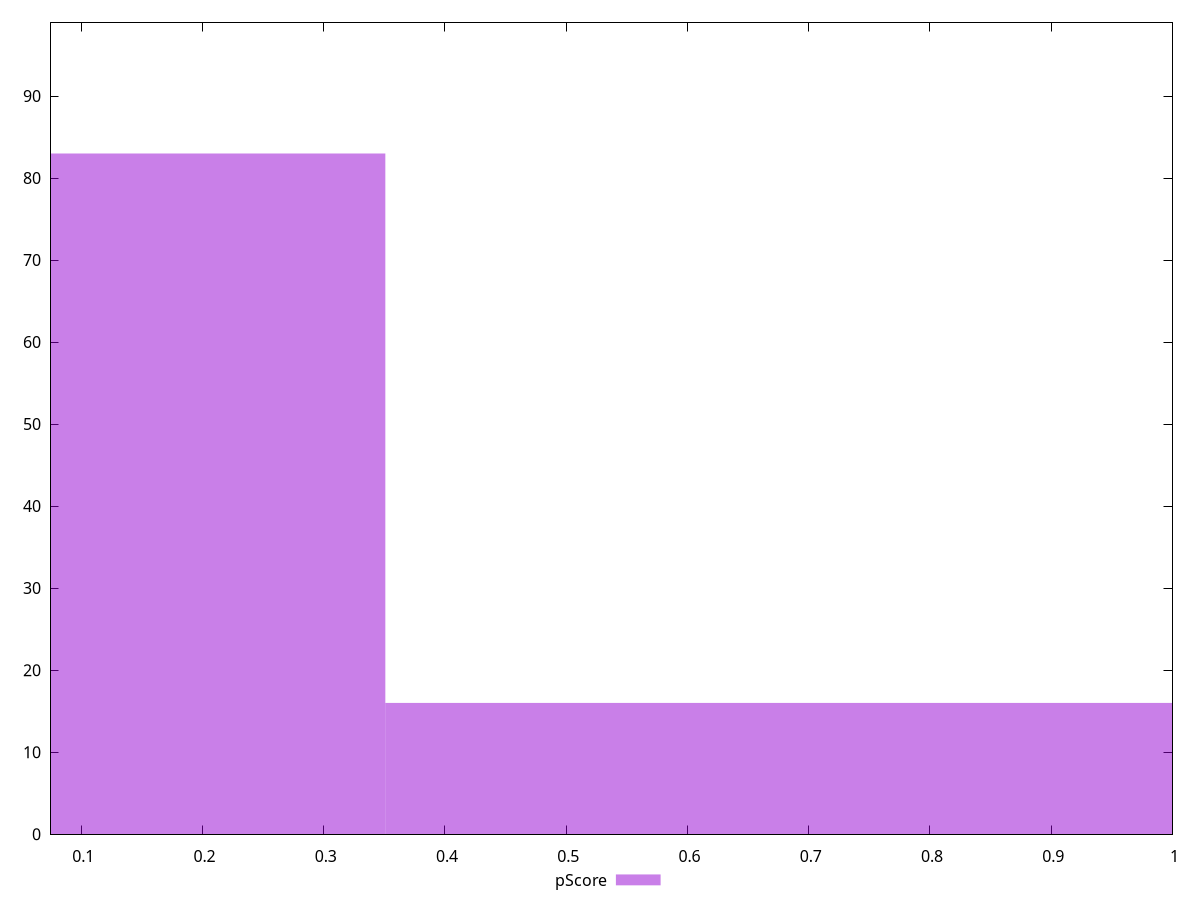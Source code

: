 reset

$pScore <<EOF
0 83
0.7016649397379192 16
EOF

set key outside below
set boxwidth 0.7016649397379192
set xrange [0.07429062059468805:1]
set yrange [0:99]
set trange [0:99]
set style fill transparent solid 0.5 noborder
set terminal svg size 640, 490 enhanced background rgb 'white'
set output "reports/report_00027_2021-02-24T12-40-31.850Z/uses-long-cache-ttl/samples/card/pScore/histogram.svg"

plot $pScore title "pScore" with boxes

reset
